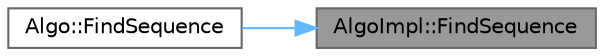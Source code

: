digraph "AlgoImpl::FindSequence"
{
 // INTERACTIVE_SVG=YES
 // LATEX_PDF_SIZE
  bgcolor="transparent";
  edge [fontname=Helvetica,fontsize=10,labelfontname=Helvetica,labelfontsize=10];
  node [fontname=Helvetica,fontsize=10,shape=box,height=0.2,width=0.4];
  rankdir="RL";
  Node1 [id="Node000001",label="AlgoImpl::FindSequence",height=0.2,width=0.4,color="gray40", fillcolor="grey60", style="filled", fontcolor="black",tooltip=" "];
  Node1 -> Node2 [id="edge1_Node000001_Node000002",dir="back",color="steelblue1",style="solid",tooltip=" "];
  Node2 [id="Node000002",label="Algo::FindSequence",height=0.2,width=0.4,color="grey40", fillcolor="white", style="filled",URL="$db/d33/namespaceAlgo.html#a6c6b38ec61097553c5865d93b796b25c",tooltip=" "];
}
